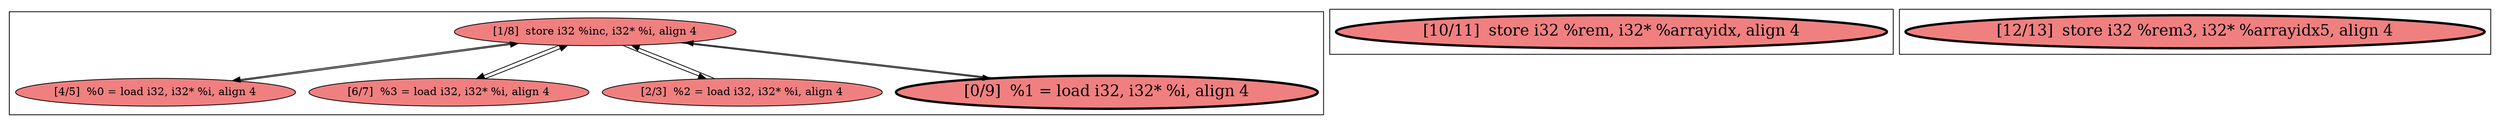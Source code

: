 
digraph G {



node127->node124 [ ]
node127->node123 [ ]
node125->node127 [ ]
node124->node127 [ ]
node123->node127 [ ]
node127->node125 [ ]
node126->node127 [ ]
node127->node126 [ ]


subgraph cluster2 {


node128 [penwidth=3.0,fontsize=20,fillcolor=lightcoral,label="[10/11]  store i32 %rem, i32* %arrayidx, align 4",shape=ellipse,style=filled ]



}

subgraph cluster0 {


node122 [penwidth=3.0,fontsize=20,fillcolor=lightcoral,label="[12/13]  store i32 %rem3, i32* %arrayidx5, align 4",shape=ellipse,style=filled ]



}

subgraph cluster1 {


node126 [penwidth=3.0,fontsize=20,fillcolor=lightcoral,label="[0/9]  %1 = load i32, i32* %i, align 4",shape=ellipse,style=filled ]
node127 [fillcolor=lightcoral,label="[1/8]  store i32 %inc, i32* %i, align 4",shape=ellipse,style=filled ]
node123 [fillcolor=lightcoral,label="[6/7]  %3 = load i32, i32* %i, align 4",shape=ellipse,style=filled ]
node125 [fillcolor=lightcoral,label="[2/3]  %2 = load i32, i32* %i, align 4",shape=ellipse,style=filled ]
node124 [fillcolor=lightcoral,label="[4/5]  %0 = load i32, i32* %i, align 4",shape=ellipse,style=filled ]



}

}
